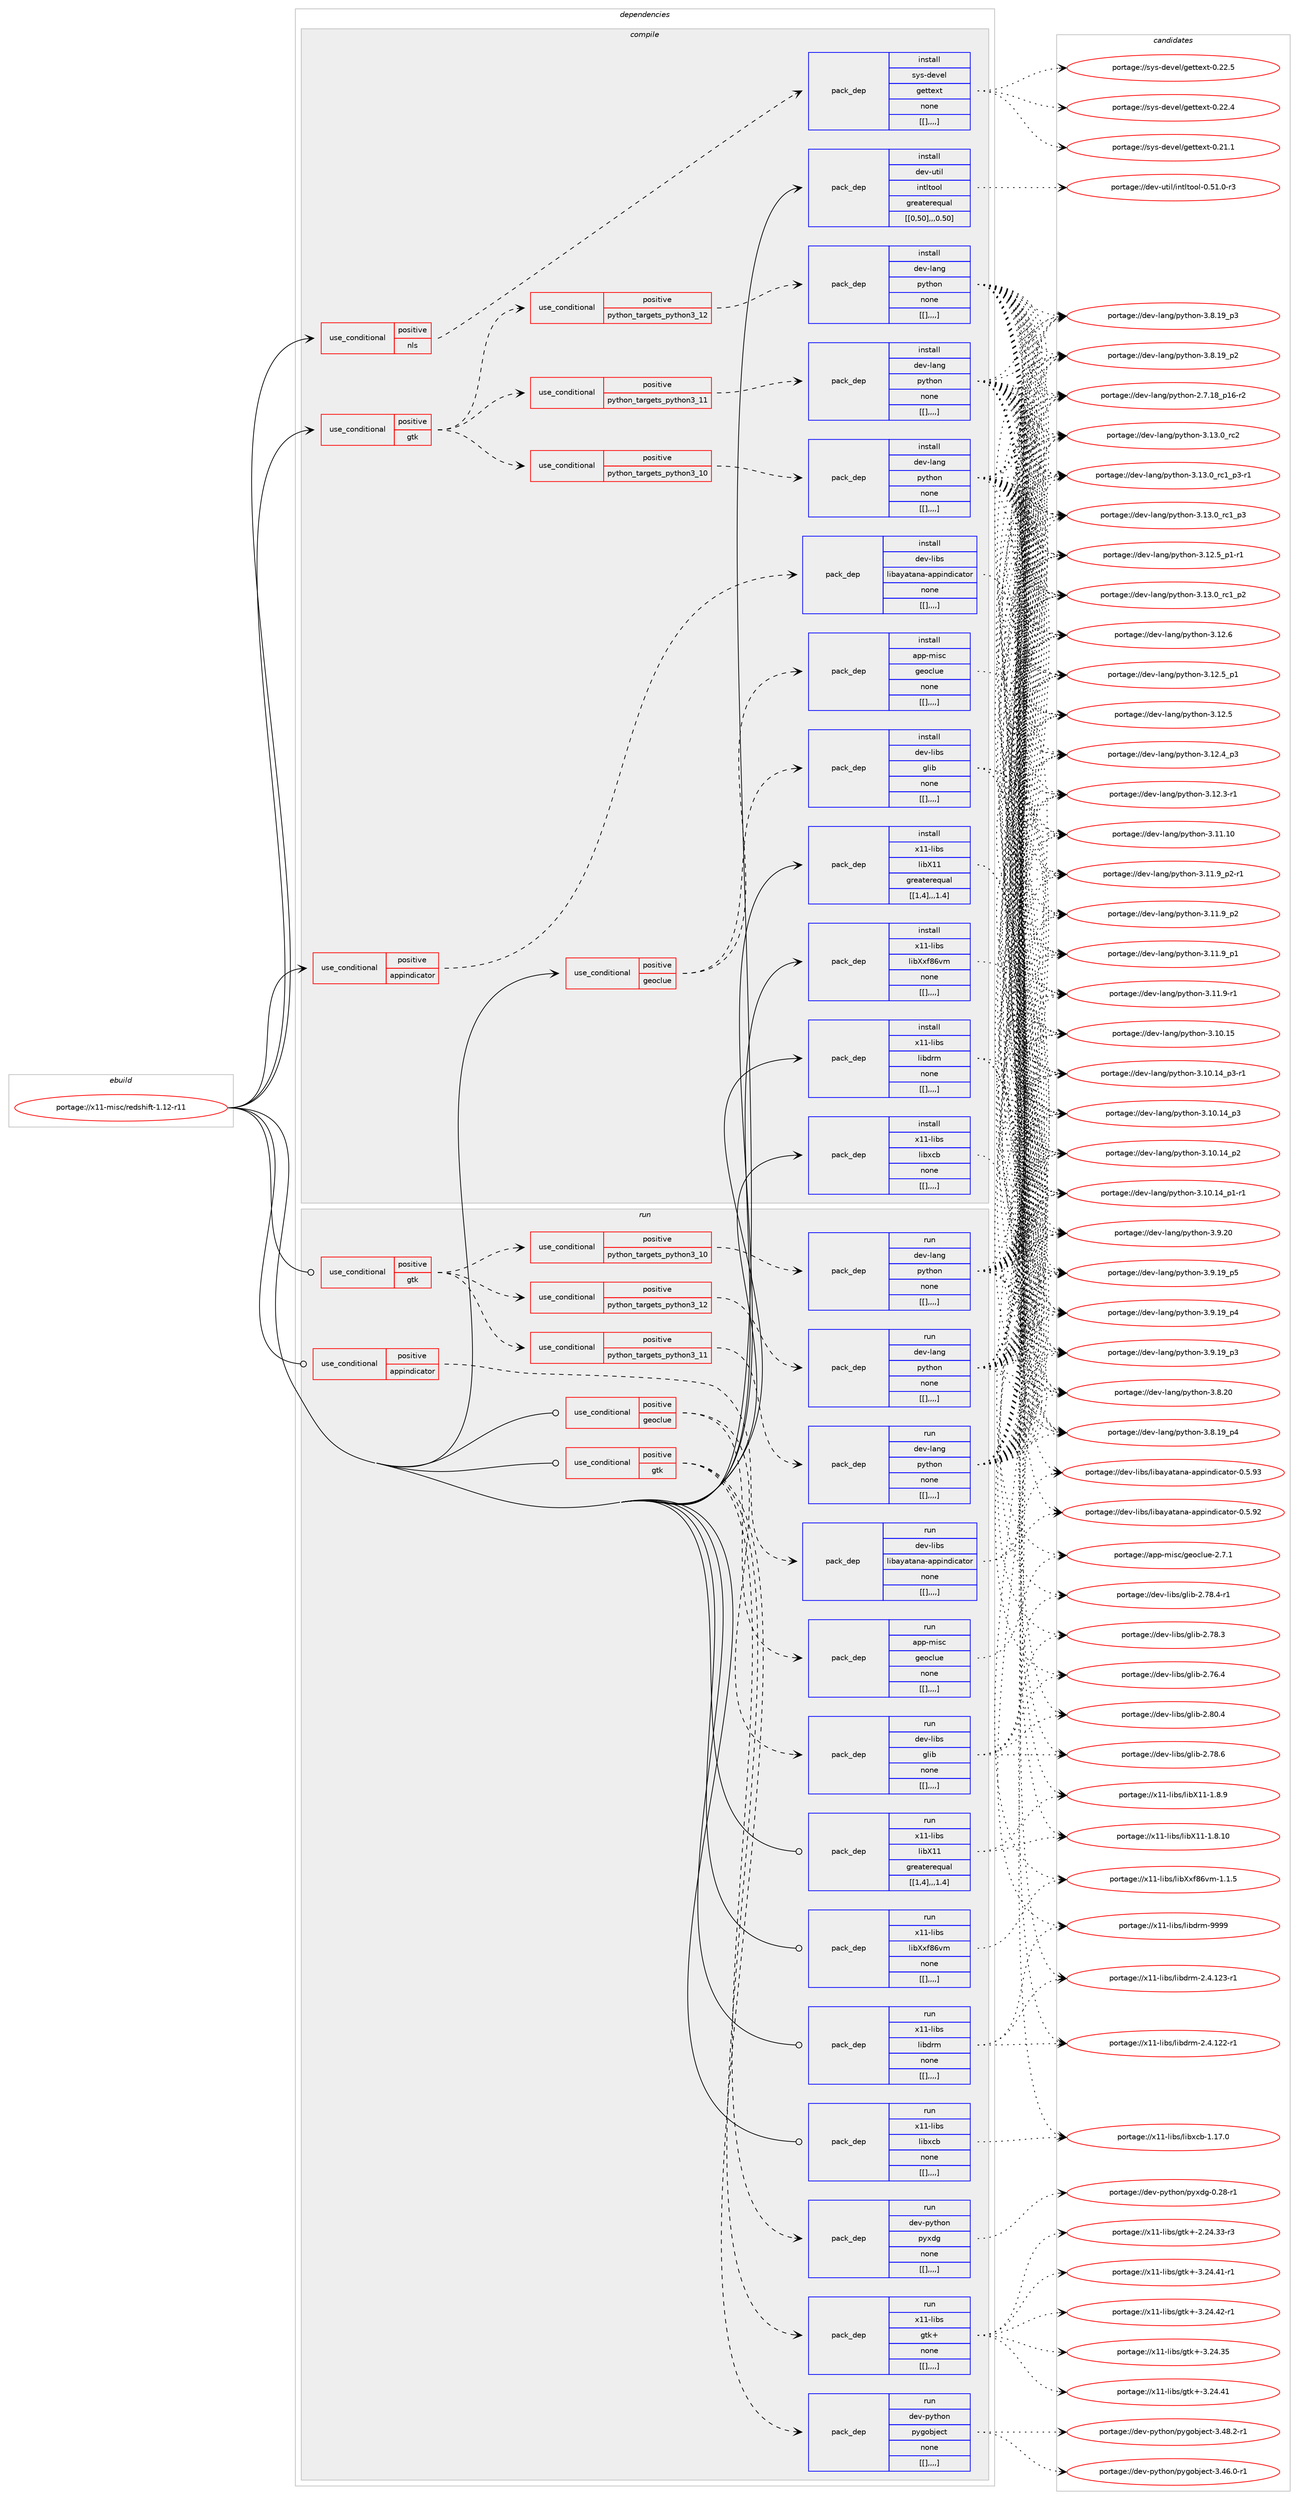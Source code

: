 digraph prolog {

# *************
# Graph options
# *************

newrank=true;
concentrate=true;
compound=true;
graph [rankdir=LR,fontname=Helvetica,fontsize=10,ranksep=1.5];#, ranksep=2.5, nodesep=0.2];
edge  [arrowhead=vee];
node  [fontname=Helvetica,fontsize=10];

# **********
# The ebuild
# **********

subgraph cluster_leftcol {
color=gray;
label=<<i>ebuild</i>>;
id [label="portage://x11-misc/redshift-1.12-r11", color=red, width=4, href="../x11-misc/redshift-1.12-r11.svg"];
}

# ****************
# The dependencies
# ****************

subgraph cluster_midcol {
color=gray;
label=<<i>dependencies</i>>;
subgraph cluster_compile {
fillcolor="#eeeeee";
style=filled;
label=<<i>compile</i>>;
subgraph cond127487 {
dependency481165 [label=<<TABLE BORDER="0" CELLBORDER="1" CELLSPACING="0" CELLPADDING="4"><TR><TD ROWSPAN="3" CELLPADDING="10">use_conditional</TD></TR><TR><TD>positive</TD></TR><TR><TD>appindicator</TD></TR></TABLE>>, shape=none, color=red];
subgraph pack350151 {
dependency481166 [label=<<TABLE BORDER="0" CELLBORDER="1" CELLSPACING="0" CELLPADDING="4" WIDTH="220"><TR><TD ROWSPAN="6" CELLPADDING="30">pack_dep</TD></TR><TR><TD WIDTH="110">install</TD></TR><TR><TD>dev-libs</TD></TR><TR><TD>libayatana-appindicator</TD></TR><TR><TD>none</TD></TR><TR><TD>[[],,,,]</TD></TR></TABLE>>, shape=none, color=blue];
}
dependency481165:e -> dependency481166:w [weight=20,style="dashed",arrowhead="vee"];
}
id:e -> dependency481165:w [weight=20,style="solid",arrowhead="vee"];
subgraph cond127488 {
dependency481167 [label=<<TABLE BORDER="0" CELLBORDER="1" CELLSPACING="0" CELLPADDING="4"><TR><TD ROWSPAN="3" CELLPADDING="10">use_conditional</TD></TR><TR><TD>positive</TD></TR><TR><TD>geoclue</TD></TR></TABLE>>, shape=none, color=red];
subgraph pack350152 {
dependency481168 [label=<<TABLE BORDER="0" CELLBORDER="1" CELLSPACING="0" CELLPADDING="4" WIDTH="220"><TR><TD ROWSPAN="6" CELLPADDING="30">pack_dep</TD></TR><TR><TD WIDTH="110">install</TD></TR><TR><TD>app-misc</TD></TR><TR><TD>geoclue</TD></TR><TR><TD>none</TD></TR><TR><TD>[[],,,,]</TD></TR></TABLE>>, shape=none, color=blue];
}
dependency481167:e -> dependency481168:w [weight=20,style="dashed",arrowhead="vee"];
subgraph pack350153 {
dependency481169 [label=<<TABLE BORDER="0" CELLBORDER="1" CELLSPACING="0" CELLPADDING="4" WIDTH="220"><TR><TD ROWSPAN="6" CELLPADDING="30">pack_dep</TD></TR><TR><TD WIDTH="110">install</TD></TR><TR><TD>dev-libs</TD></TR><TR><TD>glib</TD></TR><TR><TD>none</TD></TR><TR><TD>[[],,,,]</TD></TR></TABLE>>, shape=none, color=blue];
}
dependency481167:e -> dependency481169:w [weight=20,style="dashed",arrowhead="vee"];
}
id:e -> dependency481167:w [weight=20,style="solid",arrowhead="vee"];
subgraph cond127489 {
dependency481170 [label=<<TABLE BORDER="0" CELLBORDER="1" CELLSPACING="0" CELLPADDING="4"><TR><TD ROWSPAN="3" CELLPADDING="10">use_conditional</TD></TR><TR><TD>positive</TD></TR><TR><TD>gtk</TD></TR></TABLE>>, shape=none, color=red];
subgraph cond127490 {
dependency481171 [label=<<TABLE BORDER="0" CELLBORDER="1" CELLSPACING="0" CELLPADDING="4"><TR><TD ROWSPAN="3" CELLPADDING="10">use_conditional</TD></TR><TR><TD>positive</TD></TR><TR><TD>python_targets_python3_10</TD></TR></TABLE>>, shape=none, color=red];
subgraph pack350154 {
dependency481172 [label=<<TABLE BORDER="0" CELLBORDER="1" CELLSPACING="0" CELLPADDING="4" WIDTH="220"><TR><TD ROWSPAN="6" CELLPADDING="30">pack_dep</TD></TR><TR><TD WIDTH="110">install</TD></TR><TR><TD>dev-lang</TD></TR><TR><TD>python</TD></TR><TR><TD>none</TD></TR><TR><TD>[[],,,,]</TD></TR></TABLE>>, shape=none, color=blue];
}
dependency481171:e -> dependency481172:w [weight=20,style="dashed",arrowhead="vee"];
}
dependency481170:e -> dependency481171:w [weight=20,style="dashed",arrowhead="vee"];
subgraph cond127491 {
dependency481173 [label=<<TABLE BORDER="0" CELLBORDER="1" CELLSPACING="0" CELLPADDING="4"><TR><TD ROWSPAN="3" CELLPADDING="10">use_conditional</TD></TR><TR><TD>positive</TD></TR><TR><TD>python_targets_python3_11</TD></TR></TABLE>>, shape=none, color=red];
subgraph pack350155 {
dependency481174 [label=<<TABLE BORDER="0" CELLBORDER="1" CELLSPACING="0" CELLPADDING="4" WIDTH="220"><TR><TD ROWSPAN="6" CELLPADDING="30">pack_dep</TD></TR><TR><TD WIDTH="110">install</TD></TR><TR><TD>dev-lang</TD></TR><TR><TD>python</TD></TR><TR><TD>none</TD></TR><TR><TD>[[],,,,]</TD></TR></TABLE>>, shape=none, color=blue];
}
dependency481173:e -> dependency481174:w [weight=20,style="dashed",arrowhead="vee"];
}
dependency481170:e -> dependency481173:w [weight=20,style="dashed",arrowhead="vee"];
subgraph cond127492 {
dependency481175 [label=<<TABLE BORDER="0" CELLBORDER="1" CELLSPACING="0" CELLPADDING="4"><TR><TD ROWSPAN="3" CELLPADDING="10">use_conditional</TD></TR><TR><TD>positive</TD></TR><TR><TD>python_targets_python3_12</TD></TR></TABLE>>, shape=none, color=red];
subgraph pack350156 {
dependency481176 [label=<<TABLE BORDER="0" CELLBORDER="1" CELLSPACING="0" CELLPADDING="4" WIDTH="220"><TR><TD ROWSPAN="6" CELLPADDING="30">pack_dep</TD></TR><TR><TD WIDTH="110">install</TD></TR><TR><TD>dev-lang</TD></TR><TR><TD>python</TD></TR><TR><TD>none</TD></TR><TR><TD>[[],,,,]</TD></TR></TABLE>>, shape=none, color=blue];
}
dependency481175:e -> dependency481176:w [weight=20,style="dashed",arrowhead="vee"];
}
dependency481170:e -> dependency481175:w [weight=20,style="dashed",arrowhead="vee"];
}
id:e -> dependency481170:w [weight=20,style="solid",arrowhead="vee"];
subgraph cond127493 {
dependency481177 [label=<<TABLE BORDER="0" CELLBORDER="1" CELLSPACING="0" CELLPADDING="4"><TR><TD ROWSPAN="3" CELLPADDING="10">use_conditional</TD></TR><TR><TD>positive</TD></TR><TR><TD>nls</TD></TR></TABLE>>, shape=none, color=red];
subgraph pack350157 {
dependency481178 [label=<<TABLE BORDER="0" CELLBORDER="1" CELLSPACING="0" CELLPADDING="4" WIDTH="220"><TR><TD ROWSPAN="6" CELLPADDING="30">pack_dep</TD></TR><TR><TD WIDTH="110">install</TD></TR><TR><TD>sys-devel</TD></TR><TR><TD>gettext</TD></TR><TR><TD>none</TD></TR><TR><TD>[[],,,,]</TD></TR></TABLE>>, shape=none, color=blue];
}
dependency481177:e -> dependency481178:w [weight=20,style="dashed",arrowhead="vee"];
}
id:e -> dependency481177:w [weight=20,style="solid",arrowhead="vee"];
subgraph pack350158 {
dependency481179 [label=<<TABLE BORDER="0" CELLBORDER="1" CELLSPACING="0" CELLPADDING="4" WIDTH="220"><TR><TD ROWSPAN="6" CELLPADDING="30">pack_dep</TD></TR><TR><TD WIDTH="110">install</TD></TR><TR><TD>dev-util</TD></TR><TR><TD>intltool</TD></TR><TR><TD>greaterequal</TD></TR><TR><TD>[[0,50],,,0.50]</TD></TR></TABLE>>, shape=none, color=blue];
}
id:e -> dependency481179:w [weight=20,style="solid",arrowhead="vee"];
subgraph pack350159 {
dependency481180 [label=<<TABLE BORDER="0" CELLBORDER="1" CELLSPACING="0" CELLPADDING="4" WIDTH="220"><TR><TD ROWSPAN="6" CELLPADDING="30">pack_dep</TD></TR><TR><TD WIDTH="110">install</TD></TR><TR><TD>x11-libs</TD></TR><TR><TD>libX11</TD></TR><TR><TD>greaterequal</TD></TR><TR><TD>[[1,4],,,1.4]</TD></TR></TABLE>>, shape=none, color=blue];
}
id:e -> dependency481180:w [weight=20,style="solid",arrowhead="vee"];
subgraph pack350160 {
dependency481181 [label=<<TABLE BORDER="0" CELLBORDER="1" CELLSPACING="0" CELLPADDING="4" WIDTH="220"><TR><TD ROWSPAN="6" CELLPADDING="30">pack_dep</TD></TR><TR><TD WIDTH="110">install</TD></TR><TR><TD>x11-libs</TD></TR><TR><TD>libXxf86vm</TD></TR><TR><TD>none</TD></TR><TR><TD>[[],,,,]</TD></TR></TABLE>>, shape=none, color=blue];
}
id:e -> dependency481181:w [weight=20,style="solid",arrowhead="vee"];
subgraph pack350161 {
dependency481182 [label=<<TABLE BORDER="0" CELLBORDER="1" CELLSPACING="0" CELLPADDING="4" WIDTH="220"><TR><TD ROWSPAN="6" CELLPADDING="30">pack_dep</TD></TR><TR><TD WIDTH="110">install</TD></TR><TR><TD>x11-libs</TD></TR><TR><TD>libdrm</TD></TR><TR><TD>none</TD></TR><TR><TD>[[],,,,]</TD></TR></TABLE>>, shape=none, color=blue];
}
id:e -> dependency481182:w [weight=20,style="solid",arrowhead="vee"];
subgraph pack350162 {
dependency481183 [label=<<TABLE BORDER="0" CELLBORDER="1" CELLSPACING="0" CELLPADDING="4" WIDTH="220"><TR><TD ROWSPAN="6" CELLPADDING="30">pack_dep</TD></TR><TR><TD WIDTH="110">install</TD></TR><TR><TD>x11-libs</TD></TR><TR><TD>libxcb</TD></TR><TR><TD>none</TD></TR><TR><TD>[[],,,,]</TD></TR></TABLE>>, shape=none, color=blue];
}
id:e -> dependency481183:w [weight=20,style="solid",arrowhead="vee"];
}
subgraph cluster_compileandrun {
fillcolor="#eeeeee";
style=filled;
label=<<i>compile and run</i>>;
}
subgraph cluster_run {
fillcolor="#eeeeee";
style=filled;
label=<<i>run</i>>;
subgraph cond127494 {
dependency481184 [label=<<TABLE BORDER="0" CELLBORDER="1" CELLSPACING="0" CELLPADDING="4"><TR><TD ROWSPAN="3" CELLPADDING="10">use_conditional</TD></TR><TR><TD>positive</TD></TR><TR><TD>appindicator</TD></TR></TABLE>>, shape=none, color=red];
subgraph pack350163 {
dependency481185 [label=<<TABLE BORDER="0" CELLBORDER="1" CELLSPACING="0" CELLPADDING="4" WIDTH="220"><TR><TD ROWSPAN="6" CELLPADDING="30">pack_dep</TD></TR><TR><TD WIDTH="110">run</TD></TR><TR><TD>dev-libs</TD></TR><TR><TD>libayatana-appindicator</TD></TR><TR><TD>none</TD></TR><TR><TD>[[],,,,]</TD></TR></TABLE>>, shape=none, color=blue];
}
dependency481184:e -> dependency481185:w [weight=20,style="dashed",arrowhead="vee"];
}
id:e -> dependency481184:w [weight=20,style="solid",arrowhead="odot"];
subgraph cond127495 {
dependency481186 [label=<<TABLE BORDER="0" CELLBORDER="1" CELLSPACING="0" CELLPADDING="4"><TR><TD ROWSPAN="3" CELLPADDING="10">use_conditional</TD></TR><TR><TD>positive</TD></TR><TR><TD>geoclue</TD></TR></TABLE>>, shape=none, color=red];
subgraph pack350164 {
dependency481187 [label=<<TABLE BORDER="0" CELLBORDER="1" CELLSPACING="0" CELLPADDING="4" WIDTH="220"><TR><TD ROWSPAN="6" CELLPADDING="30">pack_dep</TD></TR><TR><TD WIDTH="110">run</TD></TR><TR><TD>app-misc</TD></TR><TR><TD>geoclue</TD></TR><TR><TD>none</TD></TR><TR><TD>[[],,,,]</TD></TR></TABLE>>, shape=none, color=blue];
}
dependency481186:e -> dependency481187:w [weight=20,style="dashed",arrowhead="vee"];
subgraph pack350165 {
dependency481188 [label=<<TABLE BORDER="0" CELLBORDER="1" CELLSPACING="0" CELLPADDING="4" WIDTH="220"><TR><TD ROWSPAN="6" CELLPADDING="30">pack_dep</TD></TR><TR><TD WIDTH="110">run</TD></TR><TR><TD>dev-libs</TD></TR><TR><TD>glib</TD></TR><TR><TD>none</TD></TR><TR><TD>[[],,,,]</TD></TR></TABLE>>, shape=none, color=blue];
}
dependency481186:e -> dependency481188:w [weight=20,style="dashed",arrowhead="vee"];
}
id:e -> dependency481186:w [weight=20,style="solid",arrowhead="odot"];
subgraph cond127496 {
dependency481189 [label=<<TABLE BORDER="0" CELLBORDER="1" CELLSPACING="0" CELLPADDING="4"><TR><TD ROWSPAN="3" CELLPADDING="10">use_conditional</TD></TR><TR><TD>positive</TD></TR><TR><TD>gtk</TD></TR></TABLE>>, shape=none, color=red];
subgraph cond127497 {
dependency481190 [label=<<TABLE BORDER="0" CELLBORDER="1" CELLSPACING="0" CELLPADDING="4"><TR><TD ROWSPAN="3" CELLPADDING="10">use_conditional</TD></TR><TR><TD>positive</TD></TR><TR><TD>python_targets_python3_10</TD></TR></TABLE>>, shape=none, color=red];
subgraph pack350166 {
dependency481191 [label=<<TABLE BORDER="0" CELLBORDER="1" CELLSPACING="0" CELLPADDING="4" WIDTH="220"><TR><TD ROWSPAN="6" CELLPADDING="30">pack_dep</TD></TR><TR><TD WIDTH="110">run</TD></TR><TR><TD>dev-lang</TD></TR><TR><TD>python</TD></TR><TR><TD>none</TD></TR><TR><TD>[[],,,,]</TD></TR></TABLE>>, shape=none, color=blue];
}
dependency481190:e -> dependency481191:w [weight=20,style="dashed",arrowhead="vee"];
}
dependency481189:e -> dependency481190:w [weight=20,style="dashed",arrowhead="vee"];
subgraph cond127498 {
dependency481192 [label=<<TABLE BORDER="0" CELLBORDER="1" CELLSPACING="0" CELLPADDING="4"><TR><TD ROWSPAN="3" CELLPADDING="10">use_conditional</TD></TR><TR><TD>positive</TD></TR><TR><TD>python_targets_python3_11</TD></TR></TABLE>>, shape=none, color=red];
subgraph pack350167 {
dependency481193 [label=<<TABLE BORDER="0" CELLBORDER="1" CELLSPACING="0" CELLPADDING="4" WIDTH="220"><TR><TD ROWSPAN="6" CELLPADDING="30">pack_dep</TD></TR><TR><TD WIDTH="110">run</TD></TR><TR><TD>dev-lang</TD></TR><TR><TD>python</TD></TR><TR><TD>none</TD></TR><TR><TD>[[],,,,]</TD></TR></TABLE>>, shape=none, color=blue];
}
dependency481192:e -> dependency481193:w [weight=20,style="dashed",arrowhead="vee"];
}
dependency481189:e -> dependency481192:w [weight=20,style="dashed",arrowhead="vee"];
subgraph cond127499 {
dependency481194 [label=<<TABLE BORDER="0" CELLBORDER="1" CELLSPACING="0" CELLPADDING="4"><TR><TD ROWSPAN="3" CELLPADDING="10">use_conditional</TD></TR><TR><TD>positive</TD></TR><TR><TD>python_targets_python3_12</TD></TR></TABLE>>, shape=none, color=red];
subgraph pack350168 {
dependency481195 [label=<<TABLE BORDER="0" CELLBORDER="1" CELLSPACING="0" CELLPADDING="4" WIDTH="220"><TR><TD ROWSPAN="6" CELLPADDING="30">pack_dep</TD></TR><TR><TD WIDTH="110">run</TD></TR><TR><TD>dev-lang</TD></TR><TR><TD>python</TD></TR><TR><TD>none</TD></TR><TR><TD>[[],,,,]</TD></TR></TABLE>>, shape=none, color=blue];
}
dependency481194:e -> dependency481195:w [weight=20,style="dashed",arrowhead="vee"];
}
dependency481189:e -> dependency481194:w [weight=20,style="dashed",arrowhead="vee"];
}
id:e -> dependency481189:w [weight=20,style="solid",arrowhead="odot"];
subgraph cond127500 {
dependency481196 [label=<<TABLE BORDER="0" CELLBORDER="1" CELLSPACING="0" CELLPADDING="4"><TR><TD ROWSPAN="3" CELLPADDING="10">use_conditional</TD></TR><TR><TD>positive</TD></TR><TR><TD>gtk</TD></TR></TABLE>>, shape=none, color=red];
subgraph pack350169 {
dependency481197 [label=<<TABLE BORDER="0" CELLBORDER="1" CELLSPACING="0" CELLPADDING="4" WIDTH="220"><TR><TD ROWSPAN="6" CELLPADDING="30">pack_dep</TD></TR><TR><TD WIDTH="110">run</TD></TR><TR><TD>dev-python</TD></TR><TR><TD>pygobject</TD></TR><TR><TD>none</TD></TR><TR><TD>[[],,,,]</TD></TR></TABLE>>, shape=none, color=blue];
}
dependency481196:e -> dependency481197:w [weight=20,style="dashed",arrowhead="vee"];
subgraph pack350170 {
dependency481198 [label=<<TABLE BORDER="0" CELLBORDER="1" CELLSPACING="0" CELLPADDING="4" WIDTH="220"><TR><TD ROWSPAN="6" CELLPADDING="30">pack_dep</TD></TR><TR><TD WIDTH="110">run</TD></TR><TR><TD>x11-libs</TD></TR><TR><TD>gtk+</TD></TR><TR><TD>none</TD></TR><TR><TD>[[],,,,]</TD></TR></TABLE>>, shape=none, color=blue];
}
dependency481196:e -> dependency481198:w [weight=20,style="dashed",arrowhead="vee"];
subgraph pack350171 {
dependency481199 [label=<<TABLE BORDER="0" CELLBORDER="1" CELLSPACING="0" CELLPADDING="4" WIDTH="220"><TR><TD ROWSPAN="6" CELLPADDING="30">pack_dep</TD></TR><TR><TD WIDTH="110">run</TD></TR><TR><TD>dev-python</TD></TR><TR><TD>pyxdg</TD></TR><TR><TD>none</TD></TR><TR><TD>[[],,,,]</TD></TR></TABLE>>, shape=none, color=blue];
}
dependency481196:e -> dependency481199:w [weight=20,style="dashed",arrowhead="vee"];
}
id:e -> dependency481196:w [weight=20,style="solid",arrowhead="odot"];
subgraph pack350172 {
dependency481200 [label=<<TABLE BORDER="0" CELLBORDER="1" CELLSPACING="0" CELLPADDING="4" WIDTH="220"><TR><TD ROWSPAN="6" CELLPADDING="30">pack_dep</TD></TR><TR><TD WIDTH="110">run</TD></TR><TR><TD>x11-libs</TD></TR><TR><TD>libX11</TD></TR><TR><TD>greaterequal</TD></TR><TR><TD>[[1,4],,,1.4]</TD></TR></TABLE>>, shape=none, color=blue];
}
id:e -> dependency481200:w [weight=20,style="solid",arrowhead="odot"];
subgraph pack350173 {
dependency481201 [label=<<TABLE BORDER="0" CELLBORDER="1" CELLSPACING="0" CELLPADDING="4" WIDTH="220"><TR><TD ROWSPAN="6" CELLPADDING="30">pack_dep</TD></TR><TR><TD WIDTH="110">run</TD></TR><TR><TD>x11-libs</TD></TR><TR><TD>libXxf86vm</TD></TR><TR><TD>none</TD></TR><TR><TD>[[],,,,]</TD></TR></TABLE>>, shape=none, color=blue];
}
id:e -> dependency481201:w [weight=20,style="solid",arrowhead="odot"];
subgraph pack350174 {
dependency481202 [label=<<TABLE BORDER="0" CELLBORDER="1" CELLSPACING="0" CELLPADDING="4" WIDTH="220"><TR><TD ROWSPAN="6" CELLPADDING="30">pack_dep</TD></TR><TR><TD WIDTH="110">run</TD></TR><TR><TD>x11-libs</TD></TR><TR><TD>libdrm</TD></TR><TR><TD>none</TD></TR><TR><TD>[[],,,,]</TD></TR></TABLE>>, shape=none, color=blue];
}
id:e -> dependency481202:w [weight=20,style="solid",arrowhead="odot"];
subgraph pack350175 {
dependency481203 [label=<<TABLE BORDER="0" CELLBORDER="1" CELLSPACING="0" CELLPADDING="4" WIDTH="220"><TR><TD ROWSPAN="6" CELLPADDING="30">pack_dep</TD></TR><TR><TD WIDTH="110">run</TD></TR><TR><TD>x11-libs</TD></TR><TR><TD>libxcb</TD></TR><TR><TD>none</TD></TR><TR><TD>[[],,,,]</TD></TR></TABLE>>, shape=none, color=blue];
}
id:e -> dependency481203:w [weight=20,style="solid",arrowhead="odot"];
}
}

# **************
# The candidates
# **************

subgraph cluster_choices {
rank=same;
color=gray;
label=<<i>candidates</i>>;

subgraph choice350151 {
color=black;
nodesep=1;
choice10010111845108105981154710810598971219711697110974597112112105110100105999711611111445484653465751 [label="portage://dev-libs/libayatana-appindicator-0.5.93", color=red, width=4,href="../dev-libs/libayatana-appindicator-0.5.93.svg"];
choice10010111845108105981154710810598971219711697110974597112112105110100105999711611111445484653465750 [label="portage://dev-libs/libayatana-appindicator-0.5.92", color=red, width=4,href="../dev-libs/libayatana-appindicator-0.5.92.svg"];
dependency481166:e -> choice10010111845108105981154710810598971219711697110974597112112105110100105999711611111445484653465751:w [style=dotted,weight="100"];
dependency481166:e -> choice10010111845108105981154710810598971219711697110974597112112105110100105999711611111445484653465750:w [style=dotted,weight="100"];
}
subgraph choice350152 {
color=black;
nodesep=1;
choice9711211245109105115994710310111199108117101455046554649 [label="portage://app-misc/geoclue-2.7.1", color=red, width=4,href="../app-misc/geoclue-2.7.1.svg"];
dependency481168:e -> choice9711211245109105115994710310111199108117101455046554649:w [style=dotted,weight="100"];
}
subgraph choice350153 {
color=black;
nodesep=1;
choice1001011184510810598115471031081059845504656484652 [label="portage://dev-libs/glib-2.80.4", color=red, width=4,href="../dev-libs/glib-2.80.4.svg"];
choice1001011184510810598115471031081059845504655564654 [label="portage://dev-libs/glib-2.78.6", color=red, width=4,href="../dev-libs/glib-2.78.6.svg"];
choice10010111845108105981154710310810598455046555646524511449 [label="portage://dev-libs/glib-2.78.4-r1", color=red, width=4,href="../dev-libs/glib-2.78.4-r1.svg"];
choice1001011184510810598115471031081059845504655564651 [label="portage://dev-libs/glib-2.78.3", color=red, width=4,href="../dev-libs/glib-2.78.3.svg"];
choice1001011184510810598115471031081059845504655544652 [label="portage://dev-libs/glib-2.76.4", color=red, width=4,href="../dev-libs/glib-2.76.4.svg"];
dependency481169:e -> choice1001011184510810598115471031081059845504656484652:w [style=dotted,weight="100"];
dependency481169:e -> choice1001011184510810598115471031081059845504655564654:w [style=dotted,weight="100"];
dependency481169:e -> choice10010111845108105981154710310810598455046555646524511449:w [style=dotted,weight="100"];
dependency481169:e -> choice1001011184510810598115471031081059845504655564651:w [style=dotted,weight="100"];
dependency481169:e -> choice1001011184510810598115471031081059845504655544652:w [style=dotted,weight="100"];
}
subgraph choice350154 {
color=black;
nodesep=1;
choice10010111845108971101034711212111610411111045514649514648951149950 [label="portage://dev-lang/python-3.13.0_rc2", color=red, width=4,href="../dev-lang/python-3.13.0_rc2.svg"];
choice1001011184510897110103471121211161041111104551464951464895114994995112514511449 [label="portage://dev-lang/python-3.13.0_rc1_p3-r1", color=red, width=4,href="../dev-lang/python-3.13.0_rc1_p3-r1.svg"];
choice100101118451089711010347112121116104111110455146495146489511499499511251 [label="portage://dev-lang/python-3.13.0_rc1_p3", color=red, width=4,href="../dev-lang/python-3.13.0_rc1_p3.svg"];
choice100101118451089711010347112121116104111110455146495146489511499499511250 [label="portage://dev-lang/python-3.13.0_rc1_p2", color=red, width=4,href="../dev-lang/python-3.13.0_rc1_p2.svg"];
choice10010111845108971101034711212111610411111045514649504654 [label="portage://dev-lang/python-3.12.6", color=red, width=4,href="../dev-lang/python-3.12.6.svg"];
choice1001011184510897110103471121211161041111104551464950465395112494511449 [label="portage://dev-lang/python-3.12.5_p1-r1", color=red, width=4,href="../dev-lang/python-3.12.5_p1-r1.svg"];
choice100101118451089711010347112121116104111110455146495046539511249 [label="portage://dev-lang/python-3.12.5_p1", color=red, width=4,href="../dev-lang/python-3.12.5_p1.svg"];
choice10010111845108971101034711212111610411111045514649504653 [label="portage://dev-lang/python-3.12.5", color=red, width=4,href="../dev-lang/python-3.12.5.svg"];
choice100101118451089711010347112121116104111110455146495046529511251 [label="portage://dev-lang/python-3.12.4_p3", color=red, width=4,href="../dev-lang/python-3.12.4_p3.svg"];
choice100101118451089711010347112121116104111110455146495046514511449 [label="portage://dev-lang/python-3.12.3-r1", color=red, width=4,href="../dev-lang/python-3.12.3-r1.svg"];
choice1001011184510897110103471121211161041111104551464949464948 [label="portage://dev-lang/python-3.11.10", color=red, width=4,href="../dev-lang/python-3.11.10.svg"];
choice1001011184510897110103471121211161041111104551464949465795112504511449 [label="portage://dev-lang/python-3.11.9_p2-r1", color=red, width=4,href="../dev-lang/python-3.11.9_p2-r1.svg"];
choice100101118451089711010347112121116104111110455146494946579511250 [label="portage://dev-lang/python-3.11.9_p2", color=red, width=4,href="../dev-lang/python-3.11.9_p2.svg"];
choice100101118451089711010347112121116104111110455146494946579511249 [label="portage://dev-lang/python-3.11.9_p1", color=red, width=4,href="../dev-lang/python-3.11.9_p1.svg"];
choice100101118451089711010347112121116104111110455146494946574511449 [label="portage://dev-lang/python-3.11.9-r1", color=red, width=4,href="../dev-lang/python-3.11.9-r1.svg"];
choice1001011184510897110103471121211161041111104551464948464953 [label="portage://dev-lang/python-3.10.15", color=red, width=4,href="../dev-lang/python-3.10.15.svg"];
choice100101118451089711010347112121116104111110455146494846495295112514511449 [label="portage://dev-lang/python-3.10.14_p3-r1", color=red, width=4,href="../dev-lang/python-3.10.14_p3-r1.svg"];
choice10010111845108971101034711212111610411111045514649484649529511251 [label="portage://dev-lang/python-3.10.14_p3", color=red, width=4,href="../dev-lang/python-3.10.14_p3.svg"];
choice10010111845108971101034711212111610411111045514649484649529511250 [label="portage://dev-lang/python-3.10.14_p2", color=red, width=4,href="../dev-lang/python-3.10.14_p2.svg"];
choice100101118451089711010347112121116104111110455146494846495295112494511449 [label="portage://dev-lang/python-3.10.14_p1-r1", color=red, width=4,href="../dev-lang/python-3.10.14_p1-r1.svg"];
choice10010111845108971101034711212111610411111045514657465048 [label="portage://dev-lang/python-3.9.20", color=red, width=4,href="../dev-lang/python-3.9.20.svg"];
choice100101118451089711010347112121116104111110455146574649579511253 [label="portage://dev-lang/python-3.9.19_p5", color=red, width=4,href="../dev-lang/python-3.9.19_p5.svg"];
choice100101118451089711010347112121116104111110455146574649579511252 [label="portage://dev-lang/python-3.9.19_p4", color=red, width=4,href="../dev-lang/python-3.9.19_p4.svg"];
choice100101118451089711010347112121116104111110455146574649579511251 [label="portage://dev-lang/python-3.9.19_p3", color=red, width=4,href="../dev-lang/python-3.9.19_p3.svg"];
choice10010111845108971101034711212111610411111045514656465048 [label="portage://dev-lang/python-3.8.20", color=red, width=4,href="../dev-lang/python-3.8.20.svg"];
choice100101118451089711010347112121116104111110455146564649579511252 [label="portage://dev-lang/python-3.8.19_p4", color=red, width=4,href="../dev-lang/python-3.8.19_p4.svg"];
choice100101118451089711010347112121116104111110455146564649579511251 [label="portage://dev-lang/python-3.8.19_p3", color=red, width=4,href="../dev-lang/python-3.8.19_p3.svg"];
choice100101118451089711010347112121116104111110455146564649579511250 [label="portage://dev-lang/python-3.8.19_p2", color=red, width=4,href="../dev-lang/python-3.8.19_p2.svg"];
choice100101118451089711010347112121116104111110455046554649569511249544511450 [label="portage://dev-lang/python-2.7.18_p16-r2", color=red, width=4,href="../dev-lang/python-2.7.18_p16-r2.svg"];
dependency481172:e -> choice10010111845108971101034711212111610411111045514649514648951149950:w [style=dotted,weight="100"];
dependency481172:e -> choice1001011184510897110103471121211161041111104551464951464895114994995112514511449:w [style=dotted,weight="100"];
dependency481172:e -> choice100101118451089711010347112121116104111110455146495146489511499499511251:w [style=dotted,weight="100"];
dependency481172:e -> choice100101118451089711010347112121116104111110455146495146489511499499511250:w [style=dotted,weight="100"];
dependency481172:e -> choice10010111845108971101034711212111610411111045514649504654:w [style=dotted,weight="100"];
dependency481172:e -> choice1001011184510897110103471121211161041111104551464950465395112494511449:w [style=dotted,weight="100"];
dependency481172:e -> choice100101118451089711010347112121116104111110455146495046539511249:w [style=dotted,weight="100"];
dependency481172:e -> choice10010111845108971101034711212111610411111045514649504653:w [style=dotted,weight="100"];
dependency481172:e -> choice100101118451089711010347112121116104111110455146495046529511251:w [style=dotted,weight="100"];
dependency481172:e -> choice100101118451089711010347112121116104111110455146495046514511449:w [style=dotted,weight="100"];
dependency481172:e -> choice1001011184510897110103471121211161041111104551464949464948:w [style=dotted,weight="100"];
dependency481172:e -> choice1001011184510897110103471121211161041111104551464949465795112504511449:w [style=dotted,weight="100"];
dependency481172:e -> choice100101118451089711010347112121116104111110455146494946579511250:w [style=dotted,weight="100"];
dependency481172:e -> choice100101118451089711010347112121116104111110455146494946579511249:w [style=dotted,weight="100"];
dependency481172:e -> choice100101118451089711010347112121116104111110455146494946574511449:w [style=dotted,weight="100"];
dependency481172:e -> choice1001011184510897110103471121211161041111104551464948464953:w [style=dotted,weight="100"];
dependency481172:e -> choice100101118451089711010347112121116104111110455146494846495295112514511449:w [style=dotted,weight="100"];
dependency481172:e -> choice10010111845108971101034711212111610411111045514649484649529511251:w [style=dotted,weight="100"];
dependency481172:e -> choice10010111845108971101034711212111610411111045514649484649529511250:w [style=dotted,weight="100"];
dependency481172:e -> choice100101118451089711010347112121116104111110455146494846495295112494511449:w [style=dotted,weight="100"];
dependency481172:e -> choice10010111845108971101034711212111610411111045514657465048:w [style=dotted,weight="100"];
dependency481172:e -> choice100101118451089711010347112121116104111110455146574649579511253:w [style=dotted,weight="100"];
dependency481172:e -> choice100101118451089711010347112121116104111110455146574649579511252:w [style=dotted,weight="100"];
dependency481172:e -> choice100101118451089711010347112121116104111110455146574649579511251:w [style=dotted,weight="100"];
dependency481172:e -> choice10010111845108971101034711212111610411111045514656465048:w [style=dotted,weight="100"];
dependency481172:e -> choice100101118451089711010347112121116104111110455146564649579511252:w [style=dotted,weight="100"];
dependency481172:e -> choice100101118451089711010347112121116104111110455146564649579511251:w [style=dotted,weight="100"];
dependency481172:e -> choice100101118451089711010347112121116104111110455146564649579511250:w [style=dotted,weight="100"];
dependency481172:e -> choice100101118451089711010347112121116104111110455046554649569511249544511450:w [style=dotted,weight="100"];
}
subgraph choice350155 {
color=black;
nodesep=1;
choice10010111845108971101034711212111610411111045514649514648951149950 [label="portage://dev-lang/python-3.13.0_rc2", color=red, width=4,href="../dev-lang/python-3.13.0_rc2.svg"];
choice1001011184510897110103471121211161041111104551464951464895114994995112514511449 [label="portage://dev-lang/python-3.13.0_rc1_p3-r1", color=red, width=4,href="../dev-lang/python-3.13.0_rc1_p3-r1.svg"];
choice100101118451089711010347112121116104111110455146495146489511499499511251 [label="portage://dev-lang/python-3.13.0_rc1_p3", color=red, width=4,href="../dev-lang/python-3.13.0_rc1_p3.svg"];
choice100101118451089711010347112121116104111110455146495146489511499499511250 [label="portage://dev-lang/python-3.13.0_rc1_p2", color=red, width=4,href="../dev-lang/python-3.13.0_rc1_p2.svg"];
choice10010111845108971101034711212111610411111045514649504654 [label="portage://dev-lang/python-3.12.6", color=red, width=4,href="../dev-lang/python-3.12.6.svg"];
choice1001011184510897110103471121211161041111104551464950465395112494511449 [label="portage://dev-lang/python-3.12.5_p1-r1", color=red, width=4,href="../dev-lang/python-3.12.5_p1-r1.svg"];
choice100101118451089711010347112121116104111110455146495046539511249 [label="portage://dev-lang/python-3.12.5_p1", color=red, width=4,href="../dev-lang/python-3.12.5_p1.svg"];
choice10010111845108971101034711212111610411111045514649504653 [label="portage://dev-lang/python-3.12.5", color=red, width=4,href="../dev-lang/python-3.12.5.svg"];
choice100101118451089711010347112121116104111110455146495046529511251 [label="portage://dev-lang/python-3.12.4_p3", color=red, width=4,href="../dev-lang/python-3.12.4_p3.svg"];
choice100101118451089711010347112121116104111110455146495046514511449 [label="portage://dev-lang/python-3.12.3-r1", color=red, width=4,href="../dev-lang/python-3.12.3-r1.svg"];
choice1001011184510897110103471121211161041111104551464949464948 [label="portage://dev-lang/python-3.11.10", color=red, width=4,href="../dev-lang/python-3.11.10.svg"];
choice1001011184510897110103471121211161041111104551464949465795112504511449 [label="portage://dev-lang/python-3.11.9_p2-r1", color=red, width=4,href="../dev-lang/python-3.11.9_p2-r1.svg"];
choice100101118451089711010347112121116104111110455146494946579511250 [label="portage://dev-lang/python-3.11.9_p2", color=red, width=4,href="../dev-lang/python-3.11.9_p2.svg"];
choice100101118451089711010347112121116104111110455146494946579511249 [label="portage://dev-lang/python-3.11.9_p1", color=red, width=4,href="../dev-lang/python-3.11.9_p1.svg"];
choice100101118451089711010347112121116104111110455146494946574511449 [label="portage://dev-lang/python-3.11.9-r1", color=red, width=4,href="../dev-lang/python-3.11.9-r1.svg"];
choice1001011184510897110103471121211161041111104551464948464953 [label="portage://dev-lang/python-3.10.15", color=red, width=4,href="../dev-lang/python-3.10.15.svg"];
choice100101118451089711010347112121116104111110455146494846495295112514511449 [label="portage://dev-lang/python-3.10.14_p3-r1", color=red, width=4,href="../dev-lang/python-3.10.14_p3-r1.svg"];
choice10010111845108971101034711212111610411111045514649484649529511251 [label="portage://dev-lang/python-3.10.14_p3", color=red, width=4,href="../dev-lang/python-3.10.14_p3.svg"];
choice10010111845108971101034711212111610411111045514649484649529511250 [label="portage://dev-lang/python-3.10.14_p2", color=red, width=4,href="../dev-lang/python-3.10.14_p2.svg"];
choice100101118451089711010347112121116104111110455146494846495295112494511449 [label="portage://dev-lang/python-3.10.14_p1-r1", color=red, width=4,href="../dev-lang/python-3.10.14_p1-r1.svg"];
choice10010111845108971101034711212111610411111045514657465048 [label="portage://dev-lang/python-3.9.20", color=red, width=4,href="../dev-lang/python-3.9.20.svg"];
choice100101118451089711010347112121116104111110455146574649579511253 [label="portage://dev-lang/python-3.9.19_p5", color=red, width=4,href="../dev-lang/python-3.9.19_p5.svg"];
choice100101118451089711010347112121116104111110455146574649579511252 [label="portage://dev-lang/python-3.9.19_p4", color=red, width=4,href="../dev-lang/python-3.9.19_p4.svg"];
choice100101118451089711010347112121116104111110455146574649579511251 [label="portage://dev-lang/python-3.9.19_p3", color=red, width=4,href="../dev-lang/python-3.9.19_p3.svg"];
choice10010111845108971101034711212111610411111045514656465048 [label="portage://dev-lang/python-3.8.20", color=red, width=4,href="../dev-lang/python-3.8.20.svg"];
choice100101118451089711010347112121116104111110455146564649579511252 [label="portage://dev-lang/python-3.8.19_p4", color=red, width=4,href="../dev-lang/python-3.8.19_p4.svg"];
choice100101118451089711010347112121116104111110455146564649579511251 [label="portage://dev-lang/python-3.8.19_p3", color=red, width=4,href="../dev-lang/python-3.8.19_p3.svg"];
choice100101118451089711010347112121116104111110455146564649579511250 [label="portage://dev-lang/python-3.8.19_p2", color=red, width=4,href="../dev-lang/python-3.8.19_p2.svg"];
choice100101118451089711010347112121116104111110455046554649569511249544511450 [label="portage://dev-lang/python-2.7.18_p16-r2", color=red, width=4,href="../dev-lang/python-2.7.18_p16-r2.svg"];
dependency481174:e -> choice10010111845108971101034711212111610411111045514649514648951149950:w [style=dotted,weight="100"];
dependency481174:e -> choice1001011184510897110103471121211161041111104551464951464895114994995112514511449:w [style=dotted,weight="100"];
dependency481174:e -> choice100101118451089711010347112121116104111110455146495146489511499499511251:w [style=dotted,weight="100"];
dependency481174:e -> choice100101118451089711010347112121116104111110455146495146489511499499511250:w [style=dotted,weight="100"];
dependency481174:e -> choice10010111845108971101034711212111610411111045514649504654:w [style=dotted,weight="100"];
dependency481174:e -> choice1001011184510897110103471121211161041111104551464950465395112494511449:w [style=dotted,weight="100"];
dependency481174:e -> choice100101118451089711010347112121116104111110455146495046539511249:w [style=dotted,weight="100"];
dependency481174:e -> choice10010111845108971101034711212111610411111045514649504653:w [style=dotted,weight="100"];
dependency481174:e -> choice100101118451089711010347112121116104111110455146495046529511251:w [style=dotted,weight="100"];
dependency481174:e -> choice100101118451089711010347112121116104111110455146495046514511449:w [style=dotted,weight="100"];
dependency481174:e -> choice1001011184510897110103471121211161041111104551464949464948:w [style=dotted,weight="100"];
dependency481174:e -> choice1001011184510897110103471121211161041111104551464949465795112504511449:w [style=dotted,weight="100"];
dependency481174:e -> choice100101118451089711010347112121116104111110455146494946579511250:w [style=dotted,weight="100"];
dependency481174:e -> choice100101118451089711010347112121116104111110455146494946579511249:w [style=dotted,weight="100"];
dependency481174:e -> choice100101118451089711010347112121116104111110455146494946574511449:w [style=dotted,weight="100"];
dependency481174:e -> choice1001011184510897110103471121211161041111104551464948464953:w [style=dotted,weight="100"];
dependency481174:e -> choice100101118451089711010347112121116104111110455146494846495295112514511449:w [style=dotted,weight="100"];
dependency481174:e -> choice10010111845108971101034711212111610411111045514649484649529511251:w [style=dotted,weight="100"];
dependency481174:e -> choice10010111845108971101034711212111610411111045514649484649529511250:w [style=dotted,weight="100"];
dependency481174:e -> choice100101118451089711010347112121116104111110455146494846495295112494511449:w [style=dotted,weight="100"];
dependency481174:e -> choice10010111845108971101034711212111610411111045514657465048:w [style=dotted,weight="100"];
dependency481174:e -> choice100101118451089711010347112121116104111110455146574649579511253:w [style=dotted,weight="100"];
dependency481174:e -> choice100101118451089711010347112121116104111110455146574649579511252:w [style=dotted,weight="100"];
dependency481174:e -> choice100101118451089711010347112121116104111110455146574649579511251:w [style=dotted,weight="100"];
dependency481174:e -> choice10010111845108971101034711212111610411111045514656465048:w [style=dotted,weight="100"];
dependency481174:e -> choice100101118451089711010347112121116104111110455146564649579511252:w [style=dotted,weight="100"];
dependency481174:e -> choice100101118451089711010347112121116104111110455146564649579511251:w [style=dotted,weight="100"];
dependency481174:e -> choice100101118451089711010347112121116104111110455146564649579511250:w [style=dotted,weight="100"];
dependency481174:e -> choice100101118451089711010347112121116104111110455046554649569511249544511450:w [style=dotted,weight="100"];
}
subgraph choice350156 {
color=black;
nodesep=1;
choice10010111845108971101034711212111610411111045514649514648951149950 [label="portage://dev-lang/python-3.13.0_rc2", color=red, width=4,href="../dev-lang/python-3.13.0_rc2.svg"];
choice1001011184510897110103471121211161041111104551464951464895114994995112514511449 [label="portage://dev-lang/python-3.13.0_rc1_p3-r1", color=red, width=4,href="../dev-lang/python-3.13.0_rc1_p3-r1.svg"];
choice100101118451089711010347112121116104111110455146495146489511499499511251 [label="portage://dev-lang/python-3.13.0_rc1_p3", color=red, width=4,href="../dev-lang/python-3.13.0_rc1_p3.svg"];
choice100101118451089711010347112121116104111110455146495146489511499499511250 [label="portage://dev-lang/python-3.13.0_rc1_p2", color=red, width=4,href="../dev-lang/python-3.13.0_rc1_p2.svg"];
choice10010111845108971101034711212111610411111045514649504654 [label="portage://dev-lang/python-3.12.6", color=red, width=4,href="../dev-lang/python-3.12.6.svg"];
choice1001011184510897110103471121211161041111104551464950465395112494511449 [label="portage://dev-lang/python-3.12.5_p1-r1", color=red, width=4,href="../dev-lang/python-3.12.5_p1-r1.svg"];
choice100101118451089711010347112121116104111110455146495046539511249 [label="portage://dev-lang/python-3.12.5_p1", color=red, width=4,href="../dev-lang/python-3.12.5_p1.svg"];
choice10010111845108971101034711212111610411111045514649504653 [label="portage://dev-lang/python-3.12.5", color=red, width=4,href="../dev-lang/python-3.12.5.svg"];
choice100101118451089711010347112121116104111110455146495046529511251 [label="portage://dev-lang/python-3.12.4_p3", color=red, width=4,href="../dev-lang/python-3.12.4_p3.svg"];
choice100101118451089711010347112121116104111110455146495046514511449 [label="portage://dev-lang/python-3.12.3-r1", color=red, width=4,href="../dev-lang/python-3.12.3-r1.svg"];
choice1001011184510897110103471121211161041111104551464949464948 [label="portage://dev-lang/python-3.11.10", color=red, width=4,href="../dev-lang/python-3.11.10.svg"];
choice1001011184510897110103471121211161041111104551464949465795112504511449 [label="portage://dev-lang/python-3.11.9_p2-r1", color=red, width=4,href="../dev-lang/python-3.11.9_p2-r1.svg"];
choice100101118451089711010347112121116104111110455146494946579511250 [label="portage://dev-lang/python-3.11.9_p2", color=red, width=4,href="../dev-lang/python-3.11.9_p2.svg"];
choice100101118451089711010347112121116104111110455146494946579511249 [label="portage://dev-lang/python-3.11.9_p1", color=red, width=4,href="../dev-lang/python-3.11.9_p1.svg"];
choice100101118451089711010347112121116104111110455146494946574511449 [label="portage://dev-lang/python-3.11.9-r1", color=red, width=4,href="../dev-lang/python-3.11.9-r1.svg"];
choice1001011184510897110103471121211161041111104551464948464953 [label="portage://dev-lang/python-3.10.15", color=red, width=4,href="../dev-lang/python-3.10.15.svg"];
choice100101118451089711010347112121116104111110455146494846495295112514511449 [label="portage://dev-lang/python-3.10.14_p3-r1", color=red, width=4,href="../dev-lang/python-3.10.14_p3-r1.svg"];
choice10010111845108971101034711212111610411111045514649484649529511251 [label="portage://dev-lang/python-3.10.14_p3", color=red, width=4,href="../dev-lang/python-3.10.14_p3.svg"];
choice10010111845108971101034711212111610411111045514649484649529511250 [label="portage://dev-lang/python-3.10.14_p2", color=red, width=4,href="../dev-lang/python-3.10.14_p2.svg"];
choice100101118451089711010347112121116104111110455146494846495295112494511449 [label="portage://dev-lang/python-3.10.14_p1-r1", color=red, width=4,href="../dev-lang/python-3.10.14_p1-r1.svg"];
choice10010111845108971101034711212111610411111045514657465048 [label="portage://dev-lang/python-3.9.20", color=red, width=4,href="../dev-lang/python-3.9.20.svg"];
choice100101118451089711010347112121116104111110455146574649579511253 [label="portage://dev-lang/python-3.9.19_p5", color=red, width=4,href="../dev-lang/python-3.9.19_p5.svg"];
choice100101118451089711010347112121116104111110455146574649579511252 [label="portage://dev-lang/python-3.9.19_p4", color=red, width=4,href="../dev-lang/python-3.9.19_p4.svg"];
choice100101118451089711010347112121116104111110455146574649579511251 [label="portage://dev-lang/python-3.9.19_p3", color=red, width=4,href="../dev-lang/python-3.9.19_p3.svg"];
choice10010111845108971101034711212111610411111045514656465048 [label="portage://dev-lang/python-3.8.20", color=red, width=4,href="../dev-lang/python-3.8.20.svg"];
choice100101118451089711010347112121116104111110455146564649579511252 [label="portage://dev-lang/python-3.8.19_p4", color=red, width=4,href="../dev-lang/python-3.8.19_p4.svg"];
choice100101118451089711010347112121116104111110455146564649579511251 [label="portage://dev-lang/python-3.8.19_p3", color=red, width=4,href="../dev-lang/python-3.8.19_p3.svg"];
choice100101118451089711010347112121116104111110455146564649579511250 [label="portage://dev-lang/python-3.8.19_p2", color=red, width=4,href="../dev-lang/python-3.8.19_p2.svg"];
choice100101118451089711010347112121116104111110455046554649569511249544511450 [label="portage://dev-lang/python-2.7.18_p16-r2", color=red, width=4,href="../dev-lang/python-2.7.18_p16-r2.svg"];
dependency481176:e -> choice10010111845108971101034711212111610411111045514649514648951149950:w [style=dotted,weight="100"];
dependency481176:e -> choice1001011184510897110103471121211161041111104551464951464895114994995112514511449:w [style=dotted,weight="100"];
dependency481176:e -> choice100101118451089711010347112121116104111110455146495146489511499499511251:w [style=dotted,weight="100"];
dependency481176:e -> choice100101118451089711010347112121116104111110455146495146489511499499511250:w [style=dotted,weight="100"];
dependency481176:e -> choice10010111845108971101034711212111610411111045514649504654:w [style=dotted,weight="100"];
dependency481176:e -> choice1001011184510897110103471121211161041111104551464950465395112494511449:w [style=dotted,weight="100"];
dependency481176:e -> choice100101118451089711010347112121116104111110455146495046539511249:w [style=dotted,weight="100"];
dependency481176:e -> choice10010111845108971101034711212111610411111045514649504653:w [style=dotted,weight="100"];
dependency481176:e -> choice100101118451089711010347112121116104111110455146495046529511251:w [style=dotted,weight="100"];
dependency481176:e -> choice100101118451089711010347112121116104111110455146495046514511449:w [style=dotted,weight="100"];
dependency481176:e -> choice1001011184510897110103471121211161041111104551464949464948:w [style=dotted,weight="100"];
dependency481176:e -> choice1001011184510897110103471121211161041111104551464949465795112504511449:w [style=dotted,weight="100"];
dependency481176:e -> choice100101118451089711010347112121116104111110455146494946579511250:w [style=dotted,weight="100"];
dependency481176:e -> choice100101118451089711010347112121116104111110455146494946579511249:w [style=dotted,weight="100"];
dependency481176:e -> choice100101118451089711010347112121116104111110455146494946574511449:w [style=dotted,weight="100"];
dependency481176:e -> choice1001011184510897110103471121211161041111104551464948464953:w [style=dotted,weight="100"];
dependency481176:e -> choice100101118451089711010347112121116104111110455146494846495295112514511449:w [style=dotted,weight="100"];
dependency481176:e -> choice10010111845108971101034711212111610411111045514649484649529511251:w [style=dotted,weight="100"];
dependency481176:e -> choice10010111845108971101034711212111610411111045514649484649529511250:w [style=dotted,weight="100"];
dependency481176:e -> choice100101118451089711010347112121116104111110455146494846495295112494511449:w [style=dotted,weight="100"];
dependency481176:e -> choice10010111845108971101034711212111610411111045514657465048:w [style=dotted,weight="100"];
dependency481176:e -> choice100101118451089711010347112121116104111110455146574649579511253:w [style=dotted,weight="100"];
dependency481176:e -> choice100101118451089711010347112121116104111110455146574649579511252:w [style=dotted,weight="100"];
dependency481176:e -> choice100101118451089711010347112121116104111110455146574649579511251:w [style=dotted,weight="100"];
dependency481176:e -> choice10010111845108971101034711212111610411111045514656465048:w [style=dotted,weight="100"];
dependency481176:e -> choice100101118451089711010347112121116104111110455146564649579511252:w [style=dotted,weight="100"];
dependency481176:e -> choice100101118451089711010347112121116104111110455146564649579511251:w [style=dotted,weight="100"];
dependency481176:e -> choice100101118451089711010347112121116104111110455146564649579511250:w [style=dotted,weight="100"];
dependency481176:e -> choice100101118451089711010347112121116104111110455046554649569511249544511450:w [style=dotted,weight="100"];
}
subgraph choice350157 {
color=black;
nodesep=1;
choice115121115451001011181011084710310111611610112011645484650504653 [label="portage://sys-devel/gettext-0.22.5", color=red, width=4,href="../sys-devel/gettext-0.22.5.svg"];
choice115121115451001011181011084710310111611610112011645484650504652 [label="portage://sys-devel/gettext-0.22.4", color=red, width=4,href="../sys-devel/gettext-0.22.4.svg"];
choice115121115451001011181011084710310111611610112011645484650494649 [label="portage://sys-devel/gettext-0.21.1", color=red, width=4,href="../sys-devel/gettext-0.21.1.svg"];
dependency481178:e -> choice115121115451001011181011084710310111611610112011645484650504653:w [style=dotted,weight="100"];
dependency481178:e -> choice115121115451001011181011084710310111611610112011645484650504652:w [style=dotted,weight="100"];
dependency481178:e -> choice115121115451001011181011084710310111611610112011645484650494649:w [style=dotted,weight="100"];
}
subgraph choice350158 {
color=black;
nodesep=1;
choice1001011184511711610510847105110116108116111111108454846534946484511451 [label="portage://dev-util/intltool-0.51.0-r3", color=red, width=4,href="../dev-util/intltool-0.51.0-r3.svg"];
dependency481179:e -> choice1001011184511711610510847105110116108116111111108454846534946484511451:w [style=dotted,weight="100"];
}
subgraph choice350159 {
color=black;
nodesep=1;
choice12049494510810598115471081059888494945494656464948 [label="portage://x11-libs/libX11-1.8.10", color=red, width=4,href="../x11-libs/libX11-1.8.10.svg"];
choice120494945108105981154710810598884949454946564657 [label="portage://x11-libs/libX11-1.8.9", color=red, width=4,href="../x11-libs/libX11-1.8.9.svg"];
dependency481180:e -> choice12049494510810598115471081059888494945494656464948:w [style=dotted,weight="100"];
dependency481180:e -> choice120494945108105981154710810598884949454946564657:w [style=dotted,weight="100"];
}
subgraph choice350160 {
color=black;
nodesep=1;
choice120494945108105981154710810598881201025654118109454946494653 [label="portage://x11-libs/libXxf86vm-1.1.5", color=red, width=4,href="../x11-libs/libXxf86vm-1.1.5.svg"];
dependency481181:e -> choice120494945108105981154710810598881201025654118109454946494653:w [style=dotted,weight="100"];
}
subgraph choice350161 {
color=black;
nodesep=1;
choice1204949451081059811547108105981001141094557575757 [label="portage://x11-libs/libdrm-9999", color=red, width=4,href="../x11-libs/libdrm-9999.svg"];
choice12049494510810598115471081059810011410945504652464950514511449 [label="portage://x11-libs/libdrm-2.4.123-r1", color=red, width=4,href="../x11-libs/libdrm-2.4.123-r1.svg"];
choice12049494510810598115471081059810011410945504652464950504511449 [label="portage://x11-libs/libdrm-2.4.122-r1", color=red, width=4,href="../x11-libs/libdrm-2.4.122-r1.svg"];
dependency481182:e -> choice1204949451081059811547108105981001141094557575757:w [style=dotted,weight="100"];
dependency481182:e -> choice12049494510810598115471081059810011410945504652464950514511449:w [style=dotted,weight="100"];
dependency481182:e -> choice12049494510810598115471081059810011410945504652464950504511449:w [style=dotted,weight="100"];
}
subgraph choice350162 {
color=black;
nodesep=1;
choice120494945108105981154710810598120999845494649554648 [label="portage://x11-libs/libxcb-1.17.0", color=red, width=4,href="../x11-libs/libxcb-1.17.0.svg"];
dependency481183:e -> choice120494945108105981154710810598120999845494649554648:w [style=dotted,weight="100"];
}
subgraph choice350163 {
color=black;
nodesep=1;
choice10010111845108105981154710810598971219711697110974597112112105110100105999711611111445484653465751 [label="portage://dev-libs/libayatana-appindicator-0.5.93", color=red, width=4,href="../dev-libs/libayatana-appindicator-0.5.93.svg"];
choice10010111845108105981154710810598971219711697110974597112112105110100105999711611111445484653465750 [label="portage://dev-libs/libayatana-appindicator-0.5.92", color=red, width=4,href="../dev-libs/libayatana-appindicator-0.5.92.svg"];
dependency481185:e -> choice10010111845108105981154710810598971219711697110974597112112105110100105999711611111445484653465751:w [style=dotted,weight="100"];
dependency481185:e -> choice10010111845108105981154710810598971219711697110974597112112105110100105999711611111445484653465750:w [style=dotted,weight="100"];
}
subgraph choice350164 {
color=black;
nodesep=1;
choice9711211245109105115994710310111199108117101455046554649 [label="portage://app-misc/geoclue-2.7.1", color=red, width=4,href="../app-misc/geoclue-2.7.1.svg"];
dependency481187:e -> choice9711211245109105115994710310111199108117101455046554649:w [style=dotted,weight="100"];
}
subgraph choice350165 {
color=black;
nodesep=1;
choice1001011184510810598115471031081059845504656484652 [label="portage://dev-libs/glib-2.80.4", color=red, width=4,href="../dev-libs/glib-2.80.4.svg"];
choice1001011184510810598115471031081059845504655564654 [label="portage://dev-libs/glib-2.78.6", color=red, width=4,href="../dev-libs/glib-2.78.6.svg"];
choice10010111845108105981154710310810598455046555646524511449 [label="portage://dev-libs/glib-2.78.4-r1", color=red, width=4,href="../dev-libs/glib-2.78.4-r1.svg"];
choice1001011184510810598115471031081059845504655564651 [label="portage://dev-libs/glib-2.78.3", color=red, width=4,href="../dev-libs/glib-2.78.3.svg"];
choice1001011184510810598115471031081059845504655544652 [label="portage://dev-libs/glib-2.76.4", color=red, width=4,href="../dev-libs/glib-2.76.4.svg"];
dependency481188:e -> choice1001011184510810598115471031081059845504656484652:w [style=dotted,weight="100"];
dependency481188:e -> choice1001011184510810598115471031081059845504655564654:w [style=dotted,weight="100"];
dependency481188:e -> choice10010111845108105981154710310810598455046555646524511449:w [style=dotted,weight="100"];
dependency481188:e -> choice1001011184510810598115471031081059845504655564651:w [style=dotted,weight="100"];
dependency481188:e -> choice1001011184510810598115471031081059845504655544652:w [style=dotted,weight="100"];
}
subgraph choice350166 {
color=black;
nodesep=1;
choice10010111845108971101034711212111610411111045514649514648951149950 [label="portage://dev-lang/python-3.13.0_rc2", color=red, width=4,href="../dev-lang/python-3.13.0_rc2.svg"];
choice1001011184510897110103471121211161041111104551464951464895114994995112514511449 [label="portage://dev-lang/python-3.13.0_rc1_p3-r1", color=red, width=4,href="../dev-lang/python-3.13.0_rc1_p3-r1.svg"];
choice100101118451089711010347112121116104111110455146495146489511499499511251 [label="portage://dev-lang/python-3.13.0_rc1_p3", color=red, width=4,href="../dev-lang/python-3.13.0_rc1_p3.svg"];
choice100101118451089711010347112121116104111110455146495146489511499499511250 [label="portage://dev-lang/python-3.13.0_rc1_p2", color=red, width=4,href="../dev-lang/python-3.13.0_rc1_p2.svg"];
choice10010111845108971101034711212111610411111045514649504654 [label="portage://dev-lang/python-3.12.6", color=red, width=4,href="../dev-lang/python-3.12.6.svg"];
choice1001011184510897110103471121211161041111104551464950465395112494511449 [label="portage://dev-lang/python-3.12.5_p1-r1", color=red, width=4,href="../dev-lang/python-3.12.5_p1-r1.svg"];
choice100101118451089711010347112121116104111110455146495046539511249 [label="portage://dev-lang/python-3.12.5_p1", color=red, width=4,href="../dev-lang/python-3.12.5_p1.svg"];
choice10010111845108971101034711212111610411111045514649504653 [label="portage://dev-lang/python-3.12.5", color=red, width=4,href="../dev-lang/python-3.12.5.svg"];
choice100101118451089711010347112121116104111110455146495046529511251 [label="portage://dev-lang/python-3.12.4_p3", color=red, width=4,href="../dev-lang/python-3.12.4_p3.svg"];
choice100101118451089711010347112121116104111110455146495046514511449 [label="portage://dev-lang/python-3.12.3-r1", color=red, width=4,href="../dev-lang/python-3.12.3-r1.svg"];
choice1001011184510897110103471121211161041111104551464949464948 [label="portage://dev-lang/python-3.11.10", color=red, width=4,href="../dev-lang/python-3.11.10.svg"];
choice1001011184510897110103471121211161041111104551464949465795112504511449 [label="portage://dev-lang/python-3.11.9_p2-r1", color=red, width=4,href="../dev-lang/python-3.11.9_p2-r1.svg"];
choice100101118451089711010347112121116104111110455146494946579511250 [label="portage://dev-lang/python-3.11.9_p2", color=red, width=4,href="../dev-lang/python-3.11.9_p2.svg"];
choice100101118451089711010347112121116104111110455146494946579511249 [label="portage://dev-lang/python-3.11.9_p1", color=red, width=4,href="../dev-lang/python-3.11.9_p1.svg"];
choice100101118451089711010347112121116104111110455146494946574511449 [label="portage://dev-lang/python-3.11.9-r1", color=red, width=4,href="../dev-lang/python-3.11.9-r1.svg"];
choice1001011184510897110103471121211161041111104551464948464953 [label="portage://dev-lang/python-3.10.15", color=red, width=4,href="../dev-lang/python-3.10.15.svg"];
choice100101118451089711010347112121116104111110455146494846495295112514511449 [label="portage://dev-lang/python-3.10.14_p3-r1", color=red, width=4,href="../dev-lang/python-3.10.14_p3-r1.svg"];
choice10010111845108971101034711212111610411111045514649484649529511251 [label="portage://dev-lang/python-3.10.14_p3", color=red, width=4,href="../dev-lang/python-3.10.14_p3.svg"];
choice10010111845108971101034711212111610411111045514649484649529511250 [label="portage://dev-lang/python-3.10.14_p2", color=red, width=4,href="../dev-lang/python-3.10.14_p2.svg"];
choice100101118451089711010347112121116104111110455146494846495295112494511449 [label="portage://dev-lang/python-3.10.14_p1-r1", color=red, width=4,href="../dev-lang/python-3.10.14_p1-r1.svg"];
choice10010111845108971101034711212111610411111045514657465048 [label="portage://dev-lang/python-3.9.20", color=red, width=4,href="../dev-lang/python-3.9.20.svg"];
choice100101118451089711010347112121116104111110455146574649579511253 [label="portage://dev-lang/python-3.9.19_p5", color=red, width=4,href="../dev-lang/python-3.9.19_p5.svg"];
choice100101118451089711010347112121116104111110455146574649579511252 [label="portage://dev-lang/python-3.9.19_p4", color=red, width=4,href="../dev-lang/python-3.9.19_p4.svg"];
choice100101118451089711010347112121116104111110455146574649579511251 [label="portage://dev-lang/python-3.9.19_p3", color=red, width=4,href="../dev-lang/python-3.9.19_p3.svg"];
choice10010111845108971101034711212111610411111045514656465048 [label="portage://dev-lang/python-3.8.20", color=red, width=4,href="../dev-lang/python-3.8.20.svg"];
choice100101118451089711010347112121116104111110455146564649579511252 [label="portage://dev-lang/python-3.8.19_p4", color=red, width=4,href="../dev-lang/python-3.8.19_p4.svg"];
choice100101118451089711010347112121116104111110455146564649579511251 [label="portage://dev-lang/python-3.8.19_p3", color=red, width=4,href="../dev-lang/python-3.8.19_p3.svg"];
choice100101118451089711010347112121116104111110455146564649579511250 [label="portage://dev-lang/python-3.8.19_p2", color=red, width=4,href="../dev-lang/python-3.8.19_p2.svg"];
choice100101118451089711010347112121116104111110455046554649569511249544511450 [label="portage://dev-lang/python-2.7.18_p16-r2", color=red, width=4,href="../dev-lang/python-2.7.18_p16-r2.svg"];
dependency481191:e -> choice10010111845108971101034711212111610411111045514649514648951149950:w [style=dotted,weight="100"];
dependency481191:e -> choice1001011184510897110103471121211161041111104551464951464895114994995112514511449:w [style=dotted,weight="100"];
dependency481191:e -> choice100101118451089711010347112121116104111110455146495146489511499499511251:w [style=dotted,weight="100"];
dependency481191:e -> choice100101118451089711010347112121116104111110455146495146489511499499511250:w [style=dotted,weight="100"];
dependency481191:e -> choice10010111845108971101034711212111610411111045514649504654:w [style=dotted,weight="100"];
dependency481191:e -> choice1001011184510897110103471121211161041111104551464950465395112494511449:w [style=dotted,weight="100"];
dependency481191:e -> choice100101118451089711010347112121116104111110455146495046539511249:w [style=dotted,weight="100"];
dependency481191:e -> choice10010111845108971101034711212111610411111045514649504653:w [style=dotted,weight="100"];
dependency481191:e -> choice100101118451089711010347112121116104111110455146495046529511251:w [style=dotted,weight="100"];
dependency481191:e -> choice100101118451089711010347112121116104111110455146495046514511449:w [style=dotted,weight="100"];
dependency481191:e -> choice1001011184510897110103471121211161041111104551464949464948:w [style=dotted,weight="100"];
dependency481191:e -> choice1001011184510897110103471121211161041111104551464949465795112504511449:w [style=dotted,weight="100"];
dependency481191:e -> choice100101118451089711010347112121116104111110455146494946579511250:w [style=dotted,weight="100"];
dependency481191:e -> choice100101118451089711010347112121116104111110455146494946579511249:w [style=dotted,weight="100"];
dependency481191:e -> choice100101118451089711010347112121116104111110455146494946574511449:w [style=dotted,weight="100"];
dependency481191:e -> choice1001011184510897110103471121211161041111104551464948464953:w [style=dotted,weight="100"];
dependency481191:e -> choice100101118451089711010347112121116104111110455146494846495295112514511449:w [style=dotted,weight="100"];
dependency481191:e -> choice10010111845108971101034711212111610411111045514649484649529511251:w [style=dotted,weight="100"];
dependency481191:e -> choice10010111845108971101034711212111610411111045514649484649529511250:w [style=dotted,weight="100"];
dependency481191:e -> choice100101118451089711010347112121116104111110455146494846495295112494511449:w [style=dotted,weight="100"];
dependency481191:e -> choice10010111845108971101034711212111610411111045514657465048:w [style=dotted,weight="100"];
dependency481191:e -> choice100101118451089711010347112121116104111110455146574649579511253:w [style=dotted,weight="100"];
dependency481191:e -> choice100101118451089711010347112121116104111110455146574649579511252:w [style=dotted,weight="100"];
dependency481191:e -> choice100101118451089711010347112121116104111110455146574649579511251:w [style=dotted,weight="100"];
dependency481191:e -> choice10010111845108971101034711212111610411111045514656465048:w [style=dotted,weight="100"];
dependency481191:e -> choice100101118451089711010347112121116104111110455146564649579511252:w [style=dotted,weight="100"];
dependency481191:e -> choice100101118451089711010347112121116104111110455146564649579511251:w [style=dotted,weight="100"];
dependency481191:e -> choice100101118451089711010347112121116104111110455146564649579511250:w [style=dotted,weight="100"];
dependency481191:e -> choice100101118451089711010347112121116104111110455046554649569511249544511450:w [style=dotted,weight="100"];
}
subgraph choice350167 {
color=black;
nodesep=1;
choice10010111845108971101034711212111610411111045514649514648951149950 [label="portage://dev-lang/python-3.13.0_rc2", color=red, width=4,href="../dev-lang/python-3.13.0_rc2.svg"];
choice1001011184510897110103471121211161041111104551464951464895114994995112514511449 [label="portage://dev-lang/python-3.13.0_rc1_p3-r1", color=red, width=4,href="../dev-lang/python-3.13.0_rc1_p3-r1.svg"];
choice100101118451089711010347112121116104111110455146495146489511499499511251 [label="portage://dev-lang/python-3.13.0_rc1_p3", color=red, width=4,href="../dev-lang/python-3.13.0_rc1_p3.svg"];
choice100101118451089711010347112121116104111110455146495146489511499499511250 [label="portage://dev-lang/python-3.13.0_rc1_p2", color=red, width=4,href="../dev-lang/python-3.13.0_rc1_p2.svg"];
choice10010111845108971101034711212111610411111045514649504654 [label="portage://dev-lang/python-3.12.6", color=red, width=4,href="../dev-lang/python-3.12.6.svg"];
choice1001011184510897110103471121211161041111104551464950465395112494511449 [label="portage://dev-lang/python-3.12.5_p1-r1", color=red, width=4,href="../dev-lang/python-3.12.5_p1-r1.svg"];
choice100101118451089711010347112121116104111110455146495046539511249 [label="portage://dev-lang/python-3.12.5_p1", color=red, width=4,href="../dev-lang/python-3.12.5_p1.svg"];
choice10010111845108971101034711212111610411111045514649504653 [label="portage://dev-lang/python-3.12.5", color=red, width=4,href="../dev-lang/python-3.12.5.svg"];
choice100101118451089711010347112121116104111110455146495046529511251 [label="portage://dev-lang/python-3.12.4_p3", color=red, width=4,href="../dev-lang/python-3.12.4_p3.svg"];
choice100101118451089711010347112121116104111110455146495046514511449 [label="portage://dev-lang/python-3.12.3-r1", color=red, width=4,href="../dev-lang/python-3.12.3-r1.svg"];
choice1001011184510897110103471121211161041111104551464949464948 [label="portage://dev-lang/python-3.11.10", color=red, width=4,href="../dev-lang/python-3.11.10.svg"];
choice1001011184510897110103471121211161041111104551464949465795112504511449 [label="portage://dev-lang/python-3.11.9_p2-r1", color=red, width=4,href="../dev-lang/python-3.11.9_p2-r1.svg"];
choice100101118451089711010347112121116104111110455146494946579511250 [label="portage://dev-lang/python-3.11.9_p2", color=red, width=4,href="../dev-lang/python-3.11.9_p2.svg"];
choice100101118451089711010347112121116104111110455146494946579511249 [label="portage://dev-lang/python-3.11.9_p1", color=red, width=4,href="../dev-lang/python-3.11.9_p1.svg"];
choice100101118451089711010347112121116104111110455146494946574511449 [label="portage://dev-lang/python-3.11.9-r1", color=red, width=4,href="../dev-lang/python-3.11.9-r1.svg"];
choice1001011184510897110103471121211161041111104551464948464953 [label="portage://dev-lang/python-3.10.15", color=red, width=4,href="../dev-lang/python-3.10.15.svg"];
choice100101118451089711010347112121116104111110455146494846495295112514511449 [label="portage://dev-lang/python-3.10.14_p3-r1", color=red, width=4,href="../dev-lang/python-3.10.14_p3-r1.svg"];
choice10010111845108971101034711212111610411111045514649484649529511251 [label="portage://dev-lang/python-3.10.14_p3", color=red, width=4,href="../dev-lang/python-3.10.14_p3.svg"];
choice10010111845108971101034711212111610411111045514649484649529511250 [label="portage://dev-lang/python-3.10.14_p2", color=red, width=4,href="../dev-lang/python-3.10.14_p2.svg"];
choice100101118451089711010347112121116104111110455146494846495295112494511449 [label="portage://dev-lang/python-3.10.14_p1-r1", color=red, width=4,href="../dev-lang/python-3.10.14_p1-r1.svg"];
choice10010111845108971101034711212111610411111045514657465048 [label="portage://dev-lang/python-3.9.20", color=red, width=4,href="../dev-lang/python-3.9.20.svg"];
choice100101118451089711010347112121116104111110455146574649579511253 [label="portage://dev-lang/python-3.9.19_p5", color=red, width=4,href="../dev-lang/python-3.9.19_p5.svg"];
choice100101118451089711010347112121116104111110455146574649579511252 [label="portage://dev-lang/python-3.9.19_p4", color=red, width=4,href="../dev-lang/python-3.9.19_p4.svg"];
choice100101118451089711010347112121116104111110455146574649579511251 [label="portage://dev-lang/python-3.9.19_p3", color=red, width=4,href="../dev-lang/python-3.9.19_p3.svg"];
choice10010111845108971101034711212111610411111045514656465048 [label="portage://dev-lang/python-3.8.20", color=red, width=4,href="../dev-lang/python-3.8.20.svg"];
choice100101118451089711010347112121116104111110455146564649579511252 [label="portage://dev-lang/python-3.8.19_p4", color=red, width=4,href="../dev-lang/python-3.8.19_p4.svg"];
choice100101118451089711010347112121116104111110455146564649579511251 [label="portage://dev-lang/python-3.8.19_p3", color=red, width=4,href="../dev-lang/python-3.8.19_p3.svg"];
choice100101118451089711010347112121116104111110455146564649579511250 [label="portage://dev-lang/python-3.8.19_p2", color=red, width=4,href="../dev-lang/python-3.8.19_p2.svg"];
choice100101118451089711010347112121116104111110455046554649569511249544511450 [label="portage://dev-lang/python-2.7.18_p16-r2", color=red, width=4,href="../dev-lang/python-2.7.18_p16-r2.svg"];
dependency481193:e -> choice10010111845108971101034711212111610411111045514649514648951149950:w [style=dotted,weight="100"];
dependency481193:e -> choice1001011184510897110103471121211161041111104551464951464895114994995112514511449:w [style=dotted,weight="100"];
dependency481193:e -> choice100101118451089711010347112121116104111110455146495146489511499499511251:w [style=dotted,weight="100"];
dependency481193:e -> choice100101118451089711010347112121116104111110455146495146489511499499511250:w [style=dotted,weight="100"];
dependency481193:e -> choice10010111845108971101034711212111610411111045514649504654:w [style=dotted,weight="100"];
dependency481193:e -> choice1001011184510897110103471121211161041111104551464950465395112494511449:w [style=dotted,weight="100"];
dependency481193:e -> choice100101118451089711010347112121116104111110455146495046539511249:w [style=dotted,weight="100"];
dependency481193:e -> choice10010111845108971101034711212111610411111045514649504653:w [style=dotted,weight="100"];
dependency481193:e -> choice100101118451089711010347112121116104111110455146495046529511251:w [style=dotted,weight="100"];
dependency481193:e -> choice100101118451089711010347112121116104111110455146495046514511449:w [style=dotted,weight="100"];
dependency481193:e -> choice1001011184510897110103471121211161041111104551464949464948:w [style=dotted,weight="100"];
dependency481193:e -> choice1001011184510897110103471121211161041111104551464949465795112504511449:w [style=dotted,weight="100"];
dependency481193:e -> choice100101118451089711010347112121116104111110455146494946579511250:w [style=dotted,weight="100"];
dependency481193:e -> choice100101118451089711010347112121116104111110455146494946579511249:w [style=dotted,weight="100"];
dependency481193:e -> choice100101118451089711010347112121116104111110455146494946574511449:w [style=dotted,weight="100"];
dependency481193:e -> choice1001011184510897110103471121211161041111104551464948464953:w [style=dotted,weight="100"];
dependency481193:e -> choice100101118451089711010347112121116104111110455146494846495295112514511449:w [style=dotted,weight="100"];
dependency481193:e -> choice10010111845108971101034711212111610411111045514649484649529511251:w [style=dotted,weight="100"];
dependency481193:e -> choice10010111845108971101034711212111610411111045514649484649529511250:w [style=dotted,weight="100"];
dependency481193:e -> choice100101118451089711010347112121116104111110455146494846495295112494511449:w [style=dotted,weight="100"];
dependency481193:e -> choice10010111845108971101034711212111610411111045514657465048:w [style=dotted,weight="100"];
dependency481193:e -> choice100101118451089711010347112121116104111110455146574649579511253:w [style=dotted,weight="100"];
dependency481193:e -> choice100101118451089711010347112121116104111110455146574649579511252:w [style=dotted,weight="100"];
dependency481193:e -> choice100101118451089711010347112121116104111110455146574649579511251:w [style=dotted,weight="100"];
dependency481193:e -> choice10010111845108971101034711212111610411111045514656465048:w [style=dotted,weight="100"];
dependency481193:e -> choice100101118451089711010347112121116104111110455146564649579511252:w [style=dotted,weight="100"];
dependency481193:e -> choice100101118451089711010347112121116104111110455146564649579511251:w [style=dotted,weight="100"];
dependency481193:e -> choice100101118451089711010347112121116104111110455146564649579511250:w [style=dotted,weight="100"];
dependency481193:e -> choice100101118451089711010347112121116104111110455046554649569511249544511450:w [style=dotted,weight="100"];
}
subgraph choice350168 {
color=black;
nodesep=1;
choice10010111845108971101034711212111610411111045514649514648951149950 [label="portage://dev-lang/python-3.13.0_rc2", color=red, width=4,href="../dev-lang/python-3.13.0_rc2.svg"];
choice1001011184510897110103471121211161041111104551464951464895114994995112514511449 [label="portage://dev-lang/python-3.13.0_rc1_p3-r1", color=red, width=4,href="../dev-lang/python-3.13.0_rc1_p3-r1.svg"];
choice100101118451089711010347112121116104111110455146495146489511499499511251 [label="portage://dev-lang/python-3.13.0_rc1_p3", color=red, width=4,href="../dev-lang/python-3.13.0_rc1_p3.svg"];
choice100101118451089711010347112121116104111110455146495146489511499499511250 [label="portage://dev-lang/python-3.13.0_rc1_p2", color=red, width=4,href="../dev-lang/python-3.13.0_rc1_p2.svg"];
choice10010111845108971101034711212111610411111045514649504654 [label="portage://dev-lang/python-3.12.6", color=red, width=4,href="../dev-lang/python-3.12.6.svg"];
choice1001011184510897110103471121211161041111104551464950465395112494511449 [label="portage://dev-lang/python-3.12.5_p1-r1", color=red, width=4,href="../dev-lang/python-3.12.5_p1-r1.svg"];
choice100101118451089711010347112121116104111110455146495046539511249 [label="portage://dev-lang/python-3.12.5_p1", color=red, width=4,href="../dev-lang/python-3.12.5_p1.svg"];
choice10010111845108971101034711212111610411111045514649504653 [label="portage://dev-lang/python-3.12.5", color=red, width=4,href="../dev-lang/python-3.12.5.svg"];
choice100101118451089711010347112121116104111110455146495046529511251 [label="portage://dev-lang/python-3.12.4_p3", color=red, width=4,href="../dev-lang/python-3.12.4_p3.svg"];
choice100101118451089711010347112121116104111110455146495046514511449 [label="portage://dev-lang/python-3.12.3-r1", color=red, width=4,href="../dev-lang/python-3.12.3-r1.svg"];
choice1001011184510897110103471121211161041111104551464949464948 [label="portage://dev-lang/python-3.11.10", color=red, width=4,href="../dev-lang/python-3.11.10.svg"];
choice1001011184510897110103471121211161041111104551464949465795112504511449 [label="portage://dev-lang/python-3.11.9_p2-r1", color=red, width=4,href="../dev-lang/python-3.11.9_p2-r1.svg"];
choice100101118451089711010347112121116104111110455146494946579511250 [label="portage://dev-lang/python-3.11.9_p2", color=red, width=4,href="../dev-lang/python-3.11.9_p2.svg"];
choice100101118451089711010347112121116104111110455146494946579511249 [label="portage://dev-lang/python-3.11.9_p1", color=red, width=4,href="../dev-lang/python-3.11.9_p1.svg"];
choice100101118451089711010347112121116104111110455146494946574511449 [label="portage://dev-lang/python-3.11.9-r1", color=red, width=4,href="../dev-lang/python-3.11.9-r1.svg"];
choice1001011184510897110103471121211161041111104551464948464953 [label="portage://dev-lang/python-3.10.15", color=red, width=4,href="../dev-lang/python-3.10.15.svg"];
choice100101118451089711010347112121116104111110455146494846495295112514511449 [label="portage://dev-lang/python-3.10.14_p3-r1", color=red, width=4,href="../dev-lang/python-3.10.14_p3-r1.svg"];
choice10010111845108971101034711212111610411111045514649484649529511251 [label="portage://dev-lang/python-3.10.14_p3", color=red, width=4,href="../dev-lang/python-3.10.14_p3.svg"];
choice10010111845108971101034711212111610411111045514649484649529511250 [label="portage://dev-lang/python-3.10.14_p2", color=red, width=4,href="../dev-lang/python-3.10.14_p2.svg"];
choice100101118451089711010347112121116104111110455146494846495295112494511449 [label="portage://dev-lang/python-3.10.14_p1-r1", color=red, width=4,href="../dev-lang/python-3.10.14_p1-r1.svg"];
choice10010111845108971101034711212111610411111045514657465048 [label="portage://dev-lang/python-3.9.20", color=red, width=4,href="../dev-lang/python-3.9.20.svg"];
choice100101118451089711010347112121116104111110455146574649579511253 [label="portage://dev-lang/python-3.9.19_p5", color=red, width=4,href="../dev-lang/python-3.9.19_p5.svg"];
choice100101118451089711010347112121116104111110455146574649579511252 [label="portage://dev-lang/python-3.9.19_p4", color=red, width=4,href="../dev-lang/python-3.9.19_p4.svg"];
choice100101118451089711010347112121116104111110455146574649579511251 [label="portage://dev-lang/python-3.9.19_p3", color=red, width=4,href="../dev-lang/python-3.9.19_p3.svg"];
choice10010111845108971101034711212111610411111045514656465048 [label="portage://dev-lang/python-3.8.20", color=red, width=4,href="../dev-lang/python-3.8.20.svg"];
choice100101118451089711010347112121116104111110455146564649579511252 [label="portage://dev-lang/python-3.8.19_p4", color=red, width=4,href="../dev-lang/python-3.8.19_p4.svg"];
choice100101118451089711010347112121116104111110455146564649579511251 [label="portage://dev-lang/python-3.8.19_p3", color=red, width=4,href="../dev-lang/python-3.8.19_p3.svg"];
choice100101118451089711010347112121116104111110455146564649579511250 [label="portage://dev-lang/python-3.8.19_p2", color=red, width=4,href="../dev-lang/python-3.8.19_p2.svg"];
choice100101118451089711010347112121116104111110455046554649569511249544511450 [label="portage://dev-lang/python-2.7.18_p16-r2", color=red, width=4,href="../dev-lang/python-2.7.18_p16-r2.svg"];
dependency481195:e -> choice10010111845108971101034711212111610411111045514649514648951149950:w [style=dotted,weight="100"];
dependency481195:e -> choice1001011184510897110103471121211161041111104551464951464895114994995112514511449:w [style=dotted,weight="100"];
dependency481195:e -> choice100101118451089711010347112121116104111110455146495146489511499499511251:w [style=dotted,weight="100"];
dependency481195:e -> choice100101118451089711010347112121116104111110455146495146489511499499511250:w [style=dotted,weight="100"];
dependency481195:e -> choice10010111845108971101034711212111610411111045514649504654:w [style=dotted,weight="100"];
dependency481195:e -> choice1001011184510897110103471121211161041111104551464950465395112494511449:w [style=dotted,weight="100"];
dependency481195:e -> choice100101118451089711010347112121116104111110455146495046539511249:w [style=dotted,weight="100"];
dependency481195:e -> choice10010111845108971101034711212111610411111045514649504653:w [style=dotted,weight="100"];
dependency481195:e -> choice100101118451089711010347112121116104111110455146495046529511251:w [style=dotted,weight="100"];
dependency481195:e -> choice100101118451089711010347112121116104111110455146495046514511449:w [style=dotted,weight="100"];
dependency481195:e -> choice1001011184510897110103471121211161041111104551464949464948:w [style=dotted,weight="100"];
dependency481195:e -> choice1001011184510897110103471121211161041111104551464949465795112504511449:w [style=dotted,weight="100"];
dependency481195:e -> choice100101118451089711010347112121116104111110455146494946579511250:w [style=dotted,weight="100"];
dependency481195:e -> choice100101118451089711010347112121116104111110455146494946579511249:w [style=dotted,weight="100"];
dependency481195:e -> choice100101118451089711010347112121116104111110455146494946574511449:w [style=dotted,weight="100"];
dependency481195:e -> choice1001011184510897110103471121211161041111104551464948464953:w [style=dotted,weight="100"];
dependency481195:e -> choice100101118451089711010347112121116104111110455146494846495295112514511449:w [style=dotted,weight="100"];
dependency481195:e -> choice10010111845108971101034711212111610411111045514649484649529511251:w [style=dotted,weight="100"];
dependency481195:e -> choice10010111845108971101034711212111610411111045514649484649529511250:w [style=dotted,weight="100"];
dependency481195:e -> choice100101118451089711010347112121116104111110455146494846495295112494511449:w [style=dotted,weight="100"];
dependency481195:e -> choice10010111845108971101034711212111610411111045514657465048:w [style=dotted,weight="100"];
dependency481195:e -> choice100101118451089711010347112121116104111110455146574649579511253:w [style=dotted,weight="100"];
dependency481195:e -> choice100101118451089711010347112121116104111110455146574649579511252:w [style=dotted,weight="100"];
dependency481195:e -> choice100101118451089711010347112121116104111110455146574649579511251:w [style=dotted,weight="100"];
dependency481195:e -> choice10010111845108971101034711212111610411111045514656465048:w [style=dotted,weight="100"];
dependency481195:e -> choice100101118451089711010347112121116104111110455146564649579511252:w [style=dotted,weight="100"];
dependency481195:e -> choice100101118451089711010347112121116104111110455146564649579511251:w [style=dotted,weight="100"];
dependency481195:e -> choice100101118451089711010347112121116104111110455146564649579511250:w [style=dotted,weight="100"];
dependency481195:e -> choice100101118451089711010347112121116104111110455046554649569511249544511450:w [style=dotted,weight="100"];
}
subgraph choice350169 {
color=black;
nodesep=1;
choice10010111845112121116104111110471121211031119810610199116455146525646504511449 [label="portage://dev-python/pygobject-3.48.2-r1", color=red, width=4,href="../dev-python/pygobject-3.48.2-r1.svg"];
choice10010111845112121116104111110471121211031119810610199116455146525446484511449 [label="portage://dev-python/pygobject-3.46.0-r1", color=red, width=4,href="../dev-python/pygobject-3.46.0-r1.svg"];
dependency481197:e -> choice10010111845112121116104111110471121211031119810610199116455146525646504511449:w [style=dotted,weight="100"];
dependency481197:e -> choice10010111845112121116104111110471121211031119810610199116455146525446484511449:w [style=dotted,weight="100"];
}
subgraph choice350170 {
color=black;
nodesep=1;
choice12049494510810598115471031161074345514650524652504511449 [label="portage://x11-libs/gtk+-3.24.42-r1", color=red, width=4,href="../x11-libs/gtk+-3.24.42-r1.svg"];
choice12049494510810598115471031161074345514650524652494511449 [label="portage://x11-libs/gtk+-3.24.41-r1", color=red, width=4,href="../x11-libs/gtk+-3.24.41-r1.svg"];
choice1204949451081059811547103116107434551465052465249 [label="portage://x11-libs/gtk+-3.24.41", color=red, width=4,href="../x11-libs/gtk+-3.24.41.svg"];
choice1204949451081059811547103116107434551465052465153 [label="portage://x11-libs/gtk+-3.24.35", color=red, width=4,href="../x11-libs/gtk+-3.24.35.svg"];
choice12049494510810598115471031161074345504650524651514511451 [label="portage://x11-libs/gtk+-2.24.33-r3", color=red, width=4,href="../x11-libs/gtk+-2.24.33-r3.svg"];
dependency481198:e -> choice12049494510810598115471031161074345514650524652504511449:w [style=dotted,weight="100"];
dependency481198:e -> choice12049494510810598115471031161074345514650524652494511449:w [style=dotted,weight="100"];
dependency481198:e -> choice1204949451081059811547103116107434551465052465249:w [style=dotted,weight="100"];
dependency481198:e -> choice1204949451081059811547103116107434551465052465153:w [style=dotted,weight="100"];
dependency481198:e -> choice12049494510810598115471031161074345504650524651514511451:w [style=dotted,weight="100"];
}
subgraph choice350171 {
color=black;
nodesep=1;
choice100101118451121211161041111104711212112010010345484650564511449 [label="portage://dev-python/pyxdg-0.28-r1", color=red, width=4,href="../dev-python/pyxdg-0.28-r1.svg"];
dependency481199:e -> choice100101118451121211161041111104711212112010010345484650564511449:w [style=dotted,weight="100"];
}
subgraph choice350172 {
color=black;
nodesep=1;
choice12049494510810598115471081059888494945494656464948 [label="portage://x11-libs/libX11-1.8.10", color=red, width=4,href="../x11-libs/libX11-1.8.10.svg"];
choice120494945108105981154710810598884949454946564657 [label="portage://x11-libs/libX11-1.8.9", color=red, width=4,href="../x11-libs/libX11-1.8.9.svg"];
dependency481200:e -> choice12049494510810598115471081059888494945494656464948:w [style=dotted,weight="100"];
dependency481200:e -> choice120494945108105981154710810598884949454946564657:w [style=dotted,weight="100"];
}
subgraph choice350173 {
color=black;
nodesep=1;
choice120494945108105981154710810598881201025654118109454946494653 [label="portage://x11-libs/libXxf86vm-1.1.5", color=red, width=4,href="../x11-libs/libXxf86vm-1.1.5.svg"];
dependency481201:e -> choice120494945108105981154710810598881201025654118109454946494653:w [style=dotted,weight="100"];
}
subgraph choice350174 {
color=black;
nodesep=1;
choice1204949451081059811547108105981001141094557575757 [label="portage://x11-libs/libdrm-9999", color=red, width=4,href="../x11-libs/libdrm-9999.svg"];
choice12049494510810598115471081059810011410945504652464950514511449 [label="portage://x11-libs/libdrm-2.4.123-r1", color=red, width=4,href="../x11-libs/libdrm-2.4.123-r1.svg"];
choice12049494510810598115471081059810011410945504652464950504511449 [label="portage://x11-libs/libdrm-2.4.122-r1", color=red, width=4,href="../x11-libs/libdrm-2.4.122-r1.svg"];
dependency481202:e -> choice1204949451081059811547108105981001141094557575757:w [style=dotted,weight="100"];
dependency481202:e -> choice12049494510810598115471081059810011410945504652464950514511449:w [style=dotted,weight="100"];
dependency481202:e -> choice12049494510810598115471081059810011410945504652464950504511449:w [style=dotted,weight="100"];
}
subgraph choice350175 {
color=black;
nodesep=1;
choice120494945108105981154710810598120999845494649554648 [label="portage://x11-libs/libxcb-1.17.0", color=red, width=4,href="../x11-libs/libxcb-1.17.0.svg"];
dependency481203:e -> choice120494945108105981154710810598120999845494649554648:w [style=dotted,weight="100"];
}
}

}
